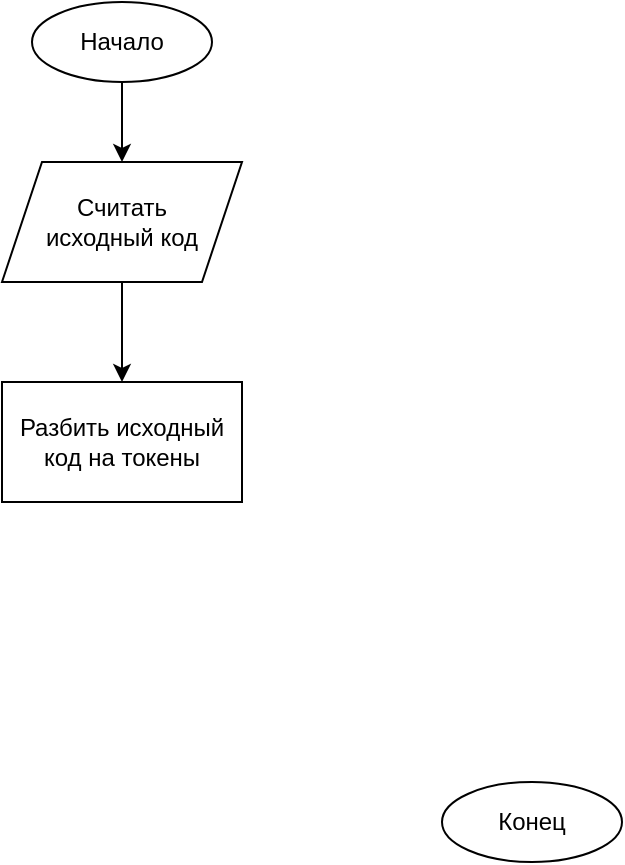 <mxfile>
    <diagram id="b3I6s7pDpbtl4KrO5DEr" name="Page-2">
        <mxGraphModel dx="1386" dy="917" grid="1" gridSize="10" guides="1" tooltips="1" connect="1" arrows="1" fold="1" page="1" pageScale="1" pageWidth="850" pageHeight="1100" math="0" shadow="0">
            <root>
                <mxCell id="0"/>
                <mxCell id="1" parent="0"/>
                <mxCell id="81JCwE_kcM6ge_QoEcJj-1" value="" style="edgeStyle=none;html=1;" edge="1" parent="1" source="81JCwE_kcM6ge_QoEcJj-2" target="81JCwE_kcM6ge_QoEcJj-5">
                    <mxGeometry relative="1" as="geometry"/>
                </mxCell>
                <mxCell id="81JCwE_kcM6ge_QoEcJj-2" value="Начало" style="ellipse;whiteSpace=wrap;html=1;" vertex="1" parent="1">
                    <mxGeometry x="245" y="40" width="90" height="40" as="geometry"/>
                </mxCell>
                <mxCell id="81JCwE_kcM6ge_QoEcJj-3" value="Конец" style="ellipse;whiteSpace=wrap;html=1;" vertex="1" parent="1">
                    <mxGeometry x="450" y="430" width="90" height="40" as="geometry"/>
                </mxCell>
                <mxCell id="81JCwE_kcM6ge_QoEcJj-4" value="" style="edgeStyle=none;html=1;" edge="1" parent="1" source="81JCwE_kcM6ge_QoEcJj-5" target="81JCwE_kcM6ge_QoEcJj-7">
                    <mxGeometry relative="1" as="geometry"/>
                </mxCell>
                <mxCell id="81JCwE_kcM6ge_QoEcJj-5" value="Считать &lt;br&gt;исходный код" style="shape=parallelogram;perimeter=parallelogramPerimeter;whiteSpace=wrap;html=1;fixedSize=1;" vertex="1" parent="1">
                    <mxGeometry x="230" y="120" width="120" height="60" as="geometry"/>
                </mxCell>
                <mxCell id="81JCwE_kcM6ge_QoEcJj-7" value="Разбить исходный код на токены" style="rounded=0;whiteSpace=wrap;html=1;" vertex="1" parent="1">
                    <mxGeometry x="230" y="230" width="120" height="60" as="geometry"/>
                </mxCell>
                <mxCell id="81JCwE_kcM6ge_QoEcJj-10" value="" style="edgeStyle=orthogonalEdgeStyle;html=1;" edge="1" parent="1" source="81JCwE_kcM6ge_QoEcJj-11">
                    <mxGeometry relative="1" as="geometry">
                        <mxPoint x="495" y="207.5" as="targetPoint"/>
                    </mxGeometry>
                </mxCell>
                <mxCell id="81JCwE_kcM6ge_QoEcJj-12" value="" style="edgeStyle=orthogonalEdgeStyle;html=1;" edge="1" parent="1" source="81JCwE_kcM6ge_QoEcJj-13">
                    <mxGeometry relative="1" as="geometry">
                        <mxPoint x="495" y="320" as="targetPoint"/>
                    </mxGeometry>
                </mxCell>
            </root>
        </mxGraphModel>
    </diagram>
    <diagram id="8Ms2iT7VWkPGQm1het5y" name="Page-1">
        <mxGraphModel dx="1386" dy="917" grid="1" gridSize="10" guides="1" tooltips="1" connect="1" arrows="1" fold="1" page="1" pageScale="1" pageWidth="850" pageHeight="1100" math="0" shadow="0">
            <root>
                <mxCell id="0"/>
                <mxCell id="1" parent="0"/>
                <mxCell id="11" value="" style="edgeStyle=none;html=1;" edge="1" parent="1" source="2" target="4">
                    <mxGeometry relative="1" as="geometry"/>
                </mxCell>
                <mxCell id="2" value="Начало" style="ellipse;whiteSpace=wrap;html=1;" vertex="1" parent="1">
                    <mxGeometry x="350" y="40" width="90" height="40" as="geometry"/>
                </mxCell>
                <mxCell id="3" value="Конец" style="ellipse;whiteSpace=wrap;html=1;" vertex="1" parent="1">
                    <mxGeometry x="555" y="430" width="90" height="40" as="geometry"/>
                </mxCell>
                <mxCell id="12" value="" style="edgeStyle=none;html=1;" edge="1" parent="1" source="4" target="5">
                    <mxGeometry relative="1" as="geometry"/>
                </mxCell>
                <mxCell id="4" value="Считать &lt;br&gt;исходный код" style="shape=parallelogram;perimeter=parallelogramPerimeter;whiteSpace=wrap;html=1;fixedSize=1;" vertex="1" parent="1">
                    <mxGeometry x="335" y="120" width="120" height="60" as="geometry"/>
                </mxCell>
                <mxCell id="13" value="" style="edgeStyle=none;html=1;" edge="1" parent="1" source="5" target="6">
                    <mxGeometry relative="1" as="geometry"/>
                </mxCell>
                <mxCell id="5" value="Разбить исходный код на токены" style="rounded=0;whiteSpace=wrap;html=1;" vertex="1" parent="1">
                    <mxGeometry x="335" y="230" width="120" height="60" as="geometry"/>
                </mxCell>
                <mxCell id="14" style="edgeStyle=orthogonalEdgeStyle;html=1;exitX=0.5;exitY=1;exitDx=0;exitDy=0;entryX=0.5;entryY=0;entryDx=0;entryDy=0;" edge="1" parent="1" source="6" target="7">
                    <mxGeometry relative="1" as="geometry">
                        <Array as="points">
                            <mxPoint x="395" y="470"/>
                            <mxPoint x="498" y="470"/>
                            <mxPoint x="498" y="50"/>
                            <mxPoint x="600" y="50"/>
                        </Array>
                    </mxGeometry>
                </mxCell>
                <mxCell id="6" value="Сгрупировать токены по синтаксическим группам" style="whiteSpace=wrap;html=1;" vertex="1" parent="1">
                    <mxGeometry x="335" y="340" width="120" height="80" as="geometry"/>
                </mxCell>
                <mxCell id="15" value="" style="edgeStyle=orthogonalEdgeStyle;html=1;" edge="1" parent="1" source="7" target="8">
                    <mxGeometry relative="1" as="geometry"/>
                </mxCell>
                <mxCell id="7" value="Проанализировать синтаксическое дерево по семантическим правилам" style="whiteSpace=wrap;html=1;" vertex="1" parent="1">
                    <mxGeometry x="540" y="80" width="120" height="90" as="geometry"/>
                </mxCell>
                <mxCell id="16" value="" style="edgeStyle=orthogonalEdgeStyle;html=1;" edge="1" parent="1" source="8" target="9">
                    <mxGeometry relative="1" as="geometry"/>
                </mxCell>
                <mxCell id="8" value="Выполнить синтаксическое дерево" style="whiteSpace=wrap;html=1;" vertex="1" parent="1">
                    <mxGeometry x="540" y="207.5" width="120" height="65" as="geometry"/>
                </mxCell>
                <mxCell id="17" value="" style="edgeStyle=orthogonalEdgeStyle;html=1;" edge="1" parent="1" source="9" target="3">
                    <mxGeometry relative="1" as="geometry"/>
                </mxCell>
                <mxCell id="9" value="Вывести &lt;br&gt;результат вычисления" style="shape=parallelogram;perimeter=parallelogramPerimeter;whiteSpace=wrap;html=1;fixedSize=1;" vertex="1" parent="1">
                    <mxGeometry x="540" y="320" width="120" height="60" as="geometry"/>
                </mxCell>
            </root>
        </mxGraphModel>
    </diagram>
</mxfile>